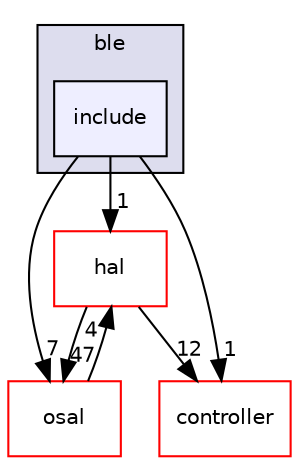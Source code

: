 digraph "C:/Work.git/ble/BLE-CC254x-1.4.0/Components/ble/include" {
  compound=true
  node [ fontsize="10", fontname="Helvetica"];
  edge [ labelfontsize="10", labelfontname="Helvetica"];
  subgraph clusterdir_e1aac31daf66ec93c0661b06388bf615 {
    graph [ bgcolor="#ddddee", pencolor="black", label="ble" fontname="Helvetica", fontsize="10", URL="dir_e1aac31daf66ec93c0661b06388bf615.html"]
  dir_0e6c88dc3493ee74cf5c1ff5b8323d07 [shape=box, label="include", style="filled", fillcolor="#eeeeff", pencolor="black", URL="dir_0e6c88dc3493ee74cf5c1ff5b8323d07.html"];
  }
  dir_cee72f2caaa4e11cc73a20c481630d7d [shape=box label="hal" fillcolor="white" style="filled" color="red" URL="dir_cee72f2caaa4e11cc73a20c481630d7d.html"];
  dir_781362c2f1976cc08ba92fa142a04878 [shape=box label="osal" fillcolor="white" style="filled" color="red" URL="dir_781362c2f1976cc08ba92fa142a04878.html"];
  dir_b75e1dd1fafdc9282807f258aea393a6 [shape=box label="controller" fillcolor="white" style="filled" color="red" URL="dir_b75e1dd1fafdc9282807f258aea393a6.html"];
  dir_cee72f2caaa4e11cc73a20c481630d7d->dir_781362c2f1976cc08ba92fa142a04878 [headlabel="47", labeldistance=1.5 headhref="dir_000008_000034.html"];
  dir_cee72f2caaa4e11cc73a20c481630d7d->dir_b75e1dd1fafdc9282807f258aea393a6 [headlabel="12", labeldistance=1.5 headhref="dir_000008_000003.html"];
  dir_781362c2f1976cc08ba92fa142a04878->dir_cee72f2caaa4e11cc73a20c481630d7d [headlabel="4", labeldistance=1.5 headhref="dir_000034_000008.html"];
  dir_0e6c88dc3493ee74cf5c1ff5b8323d07->dir_cee72f2caaa4e11cc73a20c481630d7d [headlabel="1", labeldistance=1.5 headhref="dir_000007_000008.html"];
  dir_0e6c88dc3493ee74cf5c1ff5b8323d07->dir_781362c2f1976cc08ba92fa142a04878 [headlabel="7", labeldistance=1.5 headhref="dir_000007_000034.html"];
  dir_0e6c88dc3493ee74cf5c1ff5b8323d07->dir_b75e1dd1fafdc9282807f258aea393a6 [headlabel="1", labeldistance=1.5 headhref="dir_000007_000003.html"];
}
